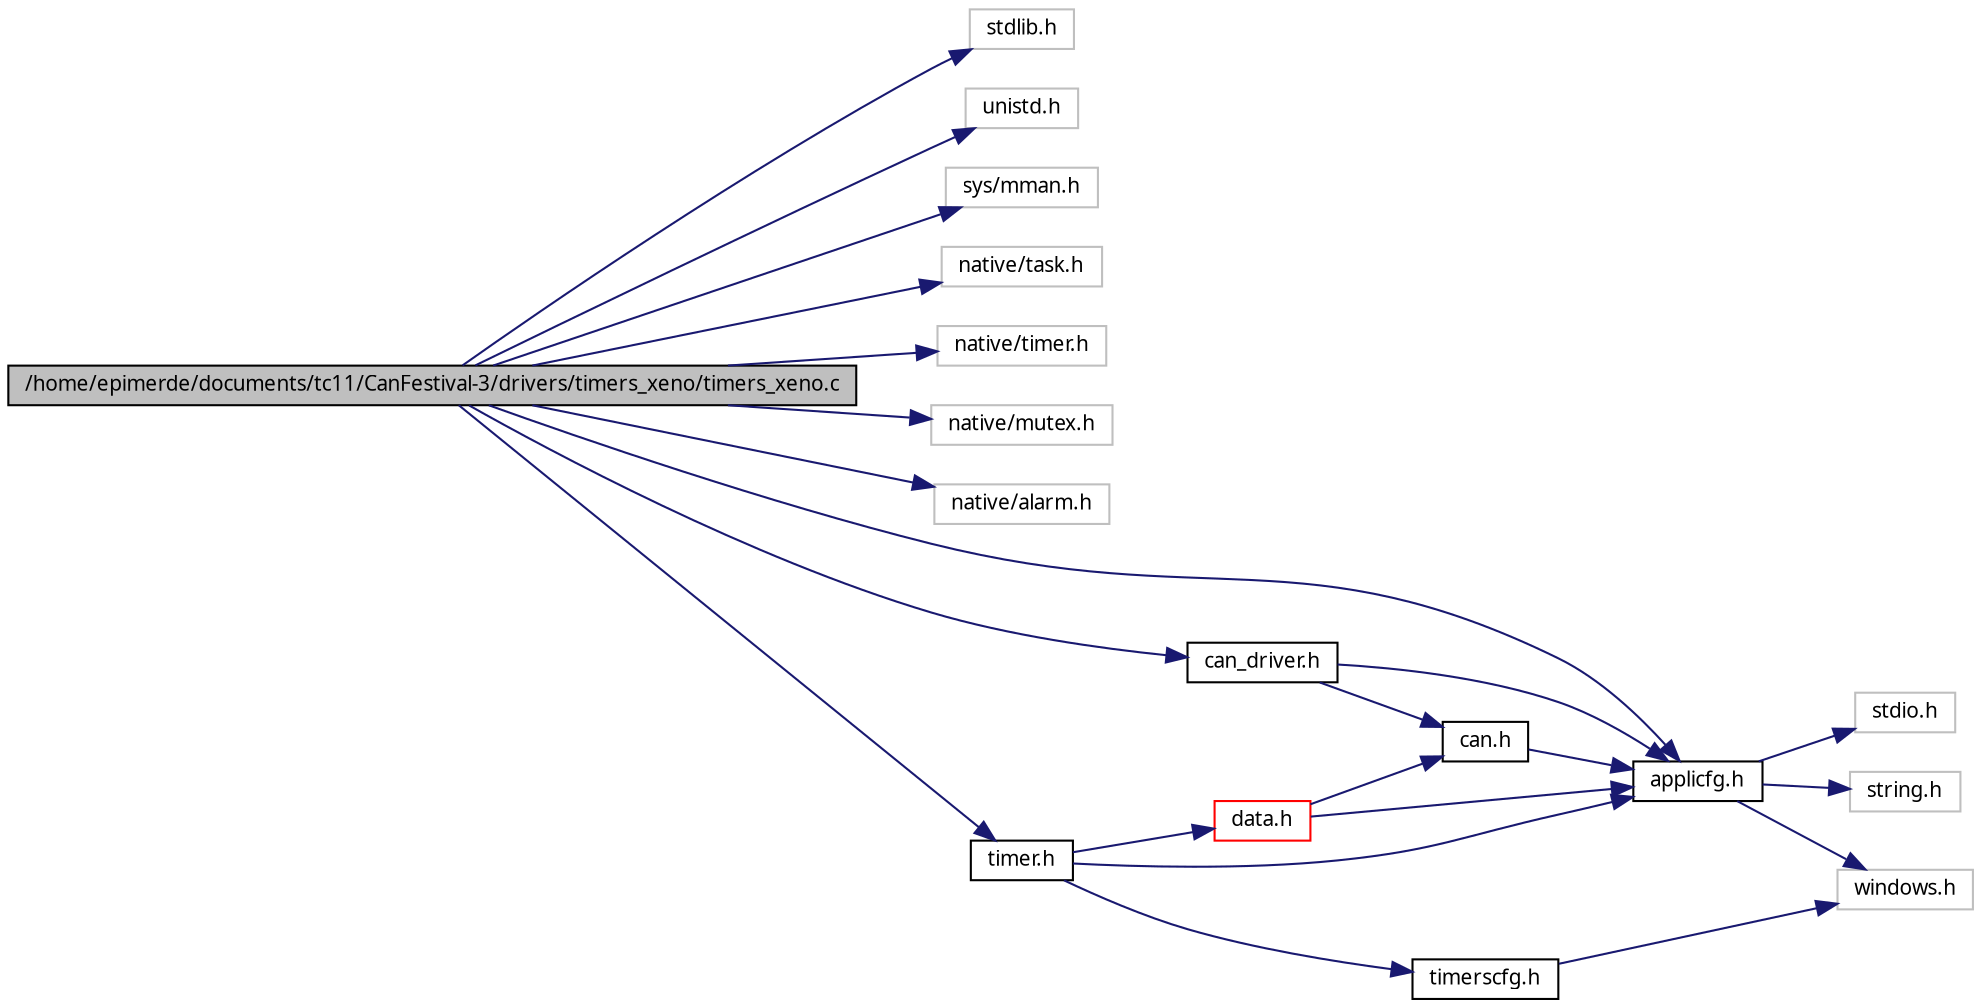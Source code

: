 digraph G
{
  edge [fontname="FreeSans.ttf",fontsize=10,labelfontname="FreeSans.ttf",labelfontsize=10];
  node [fontname="FreeSans.ttf",fontsize=10,shape=record];
  rankdir=LR;
  Node1 [label="/home/epimerde/documents/tc11/CanFestival-3/drivers/timers_xeno/timers_xeno.c",height=0.2,width=0.4,color="black", fillcolor="grey75", style="filled" fontcolor="black"];
  Node1 -> Node2 [color="midnightblue",fontsize=10,style="solid"];
  Node2 [label="stdlib.h",height=0.2,width=0.4,color="grey75", fillcolor="white", style="filled"];
  Node1 -> Node3 [color="midnightblue",fontsize=10,style="solid"];
  Node3 [label="unistd.h",height=0.2,width=0.4,color="grey75", fillcolor="white", style="filled"];
  Node1 -> Node4 [color="midnightblue",fontsize=10,style="solid"];
  Node4 [label="sys/mman.h",height=0.2,width=0.4,color="grey75", fillcolor="white", style="filled"];
  Node1 -> Node5 [color="midnightblue",fontsize=10,style="solid"];
  Node5 [label="native/task.h",height=0.2,width=0.4,color="grey75", fillcolor="white", style="filled"];
  Node1 -> Node6 [color="midnightblue",fontsize=10,style="solid"];
  Node6 [label="native/timer.h",height=0.2,width=0.4,color="grey75", fillcolor="white", style="filled"];
  Node1 -> Node7 [color="midnightblue",fontsize=10,style="solid"];
  Node7 [label="native/mutex.h",height=0.2,width=0.4,color="grey75", fillcolor="white", style="filled"];
  Node1 -> Node8 [color="midnightblue",fontsize=10,style="solid"];
  Node8 [label="native/alarm.h",height=0.2,width=0.4,color="grey75", fillcolor="white", style="filled"];
  Node1 -> Node9 [color="midnightblue",fontsize=10,style="solid"];
  Node9 [label="applicfg.h",height=0.2,width=0.4,color="black", fillcolor="white", style="filled",URL="$win32_2applicfg_8h.html"];
  Node9 -> Node10 [color="midnightblue",fontsize=10,style="solid"];
  Node10 [label="windows.h",height=0.2,width=0.4,color="grey75", fillcolor="white", style="filled"];
  Node9 -> Node11 [color="midnightblue",fontsize=10,style="solid"];
  Node11 [label="string.h",height=0.2,width=0.4,color="grey75", fillcolor="white", style="filled"];
  Node9 -> Node12 [color="midnightblue",fontsize=10,style="solid"];
  Node12 [label="stdio.h",height=0.2,width=0.4,color="grey75", fillcolor="white", style="filled"];
  Node1 -> Node13 [color="midnightblue",fontsize=10,style="solid"];
  Node13 [label="can_driver.h",height=0.2,width=0.4,color="black", fillcolor="white", style="filled",URL="$can__driver_8h.html"];
  Node13 -> Node9 [color="midnightblue",fontsize=10,style="solid"];
  Node13 -> Node14 [color="midnightblue",fontsize=10,style="solid"];
  Node14 [label="can.h",height=0.2,width=0.4,color="black", fillcolor="white", style="filled",URL="$can_8h.html"];
  Node14 -> Node9 [color="midnightblue",fontsize=10,style="solid"];
  Node1 -> Node15 [color="midnightblue",fontsize=10,style="solid"];
  Node15 [label="timer.h",height=0.2,width=0.4,color="black", fillcolor="white", style="filled",URL="$timer_8h.html"];
  Node15 -> Node16 [color="midnightblue",fontsize=10,style="solid"];
  Node16 [label="timerscfg.h",height=0.2,width=0.4,color="black", fillcolor="white", style="filled",URL="$win32_2timerscfg_8h.html"];
  Node16 -> Node10 [color="midnightblue",fontsize=10,style="solid"];
  Node15 -> Node9 [color="midnightblue",fontsize=10,style="solid"];
  Node15 -> Node17 [color="midnightblue",fontsize=10,style="solid"];
  Node17 [label="data.h",height=0.2,width=0.4,color="red", fillcolor="white", style="filled",URL="$data_8h.html"];
  Node17 -> Node9 [color="midnightblue",fontsize=10,style="solid"];
  Node17 -> Node14 [color="midnightblue",fontsize=10,style="solid"];
}
